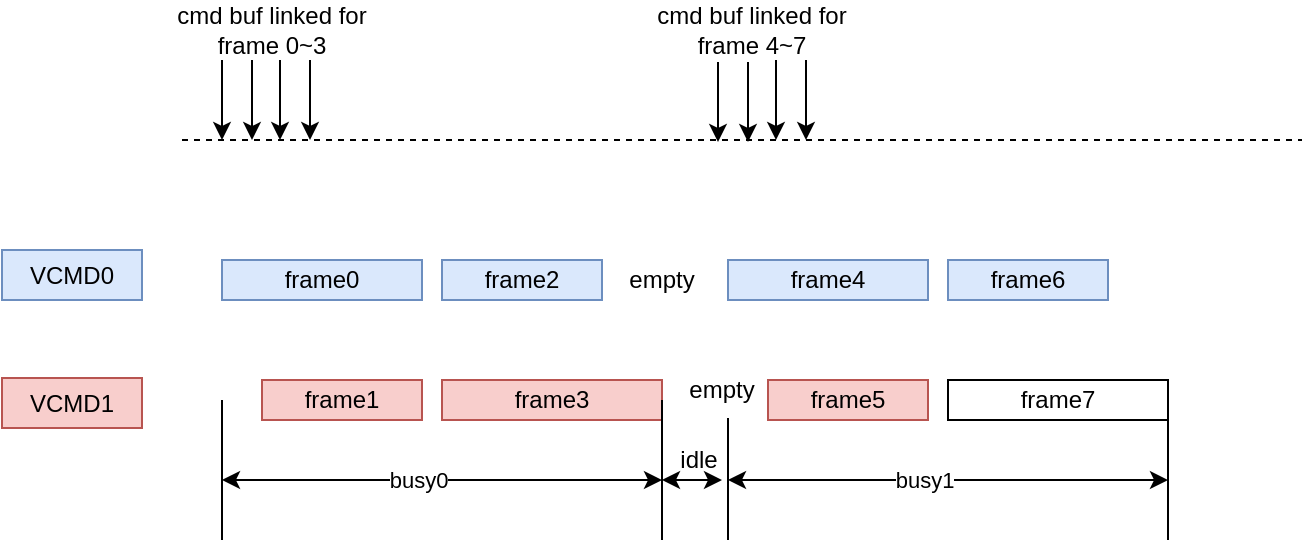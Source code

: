 <mxfile version="20.3.0" type="github">
  <diagram id="mdOLx7ikgPztlkzabKQX" name="第 1 页">
    <mxGraphModel dx="806" dy="490" grid="1" gridSize="10" guides="1" tooltips="1" connect="1" arrows="1" fold="1" page="1" pageScale="1" pageWidth="827" pageHeight="1169" math="0" shadow="0">
      <root>
        <mxCell id="0" />
        <mxCell id="1" parent="0" />
        <mxCell id="Bmt_oupGKQswNtr7G6H6-1" value="frame0" style="rounded=0;whiteSpace=wrap;html=1;fillColor=#dae8fc;strokeColor=#6c8ebf;" vertex="1" parent="1">
          <mxGeometry x="140" y="180" width="100" height="20" as="geometry" />
        </mxCell>
        <mxCell id="Bmt_oupGKQswNtr7G6H6-2" value="" style="endArrow=none;dashed=1;html=1;rounded=0;" edge="1" parent="1">
          <mxGeometry width="50" height="50" relative="1" as="geometry">
            <mxPoint x="120" y="120" as="sourcePoint" />
            <mxPoint x="680" y="120" as="targetPoint" />
          </mxGeometry>
        </mxCell>
        <mxCell id="Bmt_oupGKQswNtr7G6H6-4" value="frame2" style="rounded=0;whiteSpace=wrap;html=1;fillColor=#dae8fc;strokeColor=#6c8ebf;" vertex="1" parent="1">
          <mxGeometry x="250" y="180" width="80" height="20" as="geometry" />
        </mxCell>
        <mxCell id="Bmt_oupGKQswNtr7G6H6-5" value="frame1" style="rounded=0;whiteSpace=wrap;html=1;fillColor=#f8cecc;strokeColor=#b85450;" vertex="1" parent="1">
          <mxGeometry x="160" y="240" width="80" height="20" as="geometry" />
        </mxCell>
        <mxCell id="Bmt_oupGKQswNtr7G6H6-6" value="" style="endArrow=classic;html=1;rounded=0;" edge="1" parent="1">
          <mxGeometry width="50" height="50" relative="1" as="geometry">
            <mxPoint x="140" y="80" as="sourcePoint" />
            <mxPoint x="140" y="120" as="targetPoint" />
          </mxGeometry>
        </mxCell>
        <mxCell id="Bmt_oupGKQswNtr7G6H6-7" value="" style="endArrow=classic;html=1;rounded=0;" edge="1" parent="1">
          <mxGeometry width="50" height="50" relative="1" as="geometry">
            <mxPoint x="155" y="80" as="sourcePoint" />
            <mxPoint x="155" y="120" as="targetPoint" />
          </mxGeometry>
        </mxCell>
        <mxCell id="Bmt_oupGKQswNtr7G6H6-8" value="" style="endArrow=classic;html=1;rounded=0;" edge="1" parent="1">
          <mxGeometry width="50" height="50" relative="1" as="geometry">
            <mxPoint x="169" y="80" as="sourcePoint" />
            <mxPoint x="169" y="120" as="targetPoint" />
          </mxGeometry>
        </mxCell>
        <mxCell id="Bmt_oupGKQswNtr7G6H6-9" value="" style="endArrow=classic;html=1;rounded=0;" edge="1" parent="1">
          <mxGeometry width="50" height="50" relative="1" as="geometry">
            <mxPoint x="184" y="80" as="sourcePoint" />
            <mxPoint x="184" y="120" as="targetPoint" />
          </mxGeometry>
        </mxCell>
        <mxCell id="Bmt_oupGKQswNtr7G6H6-10" value="" style="endArrow=classic;html=1;rounded=0;" edge="1" parent="1">
          <mxGeometry width="50" height="50" relative="1" as="geometry">
            <mxPoint x="388" y="81" as="sourcePoint" />
            <mxPoint x="388" y="121" as="targetPoint" />
          </mxGeometry>
        </mxCell>
        <mxCell id="Bmt_oupGKQswNtr7G6H6-11" value="" style="endArrow=classic;html=1;rounded=0;" edge="1" parent="1">
          <mxGeometry width="50" height="50" relative="1" as="geometry">
            <mxPoint x="403" y="81" as="sourcePoint" />
            <mxPoint x="403" y="121" as="targetPoint" />
          </mxGeometry>
        </mxCell>
        <mxCell id="Bmt_oupGKQswNtr7G6H6-12" value="frame3" style="rounded=0;whiteSpace=wrap;html=1;fillColor=#f8cecc;strokeColor=#b85450;" vertex="1" parent="1">
          <mxGeometry x="250" y="240" width="110" height="20" as="geometry" />
        </mxCell>
        <mxCell id="Bmt_oupGKQswNtr7G6H6-13" value="" style="endArrow=classic;html=1;rounded=0;" edge="1" parent="1">
          <mxGeometry width="50" height="50" relative="1" as="geometry">
            <mxPoint x="417" y="80" as="sourcePoint" />
            <mxPoint x="417" y="120" as="targetPoint" />
          </mxGeometry>
        </mxCell>
        <mxCell id="Bmt_oupGKQswNtr7G6H6-14" value="" style="endArrow=classic;html=1;rounded=0;" edge="1" parent="1">
          <mxGeometry width="50" height="50" relative="1" as="geometry">
            <mxPoint x="432" y="80" as="sourcePoint" />
            <mxPoint x="432" y="120" as="targetPoint" />
          </mxGeometry>
        </mxCell>
        <mxCell id="Bmt_oupGKQswNtr7G6H6-15" value="frame4" style="rounded=0;whiteSpace=wrap;html=1;fillColor=#dae8fc;strokeColor=#6c8ebf;" vertex="1" parent="1">
          <mxGeometry x="393" y="180" width="100" height="20" as="geometry" />
        </mxCell>
        <mxCell id="Bmt_oupGKQswNtr7G6H6-16" value="frame6" style="rounded=0;whiteSpace=wrap;html=1;fillColor=#dae8fc;strokeColor=#6c8ebf;" vertex="1" parent="1">
          <mxGeometry x="503" y="180" width="80" height="20" as="geometry" />
        </mxCell>
        <mxCell id="Bmt_oupGKQswNtr7G6H6-17" value="frame5" style="rounded=0;whiteSpace=wrap;html=1;fillColor=#f8cecc;strokeColor=#b85450;" vertex="1" parent="1">
          <mxGeometry x="413" y="240" width="80" height="20" as="geometry" />
        </mxCell>
        <mxCell id="Bmt_oupGKQswNtr7G6H6-18" value="frame7" style="rounded=0;whiteSpace=wrap;html=1;" vertex="1" parent="1">
          <mxGeometry x="503" y="240" width="110" height="20" as="geometry" />
        </mxCell>
        <mxCell id="Bmt_oupGKQswNtr7G6H6-19" value="" style="endArrow=none;html=1;rounded=0;" edge="1" parent="1">
          <mxGeometry width="50" height="50" relative="1" as="geometry">
            <mxPoint x="140" y="320" as="sourcePoint" />
            <mxPoint x="140" y="250" as="targetPoint" />
          </mxGeometry>
        </mxCell>
        <mxCell id="Bmt_oupGKQswNtr7G6H6-20" value="" style="endArrow=none;html=1;rounded=0;" edge="1" parent="1">
          <mxGeometry width="50" height="50" relative="1" as="geometry">
            <mxPoint x="360" y="320" as="sourcePoint" />
            <mxPoint x="360" y="250" as="targetPoint" />
          </mxGeometry>
        </mxCell>
        <mxCell id="Bmt_oupGKQswNtr7G6H6-21" value="" style="endArrow=none;html=1;rounded=0;" edge="1" parent="1">
          <mxGeometry width="50" height="50" relative="1" as="geometry">
            <mxPoint x="393" y="320" as="sourcePoint" />
            <mxPoint x="393" y="259" as="targetPoint" />
          </mxGeometry>
        </mxCell>
        <mxCell id="Bmt_oupGKQswNtr7G6H6-22" value="" style="endArrow=none;html=1;rounded=0;" edge="1" parent="1">
          <mxGeometry width="50" height="50" relative="1" as="geometry">
            <mxPoint x="613" y="320" as="sourcePoint" />
            <mxPoint x="613" y="259" as="targetPoint" />
          </mxGeometry>
        </mxCell>
        <mxCell id="Bmt_oupGKQswNtr7G6H6-23" value="" style="endArrow=classic;startArrow=classic;html=1;rounded=0;" edge="1" parent="1">
          <mxGeometry width="50" height="50" relative="1" as="geometry">
            <mxPoint x="140" y="290" as="sourcePoint" />
            <mxPoint x="360" y="290" as="targetPoint" />
          </mxGeometry>
        </mxCell>
        <mxCell id="Bmt_oupGKQswNtr7G6H6-24" value="busy0" style="edgeLabel;html=1;align=center;verticalAlign=middle;resizable=0;points=[];" vertex="1" connectable="0" parent="Bmt_oupGKQswNtr7G6H6-23">
          <mxGeometry x="-0.109" relative="1" as="geometry">
            <mxPoint as="offset" />
          </mxGeometry>
        </mxCell>
        <mxCell id="Bmt_oupGKQswNtr7G6H6-25" value="" style="endArrow=classic;startArrow=classic;html=1;rounded=0;" edge="1" parent="1">
          <mxGeometry width="50" height="50" relative="1" as="geometry">
            <mxPoint x="393" y="290" as="sourcePoint" />
            <mxPoint x="613" y="290" as="targetPoint" />
          </mxGeometry>
        </mxCell>
        <mxCell id="Bmt_oupGKQswNtr7G6H6-26" value="busy1" style="edgeLabel;html=1;align=center;verticalAlign=middle;resizable=0;points=[];" vertex="1" connectable="0" parent="Bmt_oupGKQswNtr7G6H6-25">
          <mxGeometry x="-0.109" relative="1" as="geometry">
            <mxPoint as="offset" />
          </mxGeometry>
        </mxCell>
        <mxCell id="Bmt_oupGKQswNtr7G6H6-27" value="" style="endArrow=classic;startArrow=classic;html=1;rounded=0;" edge="1" parent="1">
          <mxGeometry width="50" height="50" relative="1" as="geometry">
            <mxPoint x="360" y="290" as="sourcePoint" />
            <mxPoint x="390" y="290" as="targetPoint" />
          </mxGeometry>
        </mxCell>
        <mxCell id="Bmt_oupGKQswNtr7G6H6-29" value="idle" style="text;html=1;strokeColor=none;fillColor=none;align=center;verticalAlign=middle;whiteSpace=wrap;rounded=0;" vertex="1" parent="1">
          <mxGeometry x="360" y="265" width="37" height="30" as="geometry" />
        </mxCell>
        <mxCell id="Bmt_oupGKQswNtr7G6H6-31" value="empty" style="text;html=1;strokeColor=none;fillColor=none;align=center;verticalAlign=middle;whiteSpace=wrap;rounded=0;" vertex="1" parent="1">
          <mxGeometry x="330" y="175" width="60" height="30" as="geometry" />
        </mxCell>
        <mxCell id="Bmt_oupGKQswNtr7G6H6-32" value="empty" style="text;html=1;strokeColor=none;fillColor=none;align=center;verticalAlign=middle;whiteSpace=wrap;rounded=0;" vertex="1" parent="1">
          <mxGeometry x="360" y="230" width="60" height="30" as="geometry" />
        </mxCell>
        <mxCell id="Bmt_oupGKQswNtr7G6H6-33" value="VCMD0" style="rounded=0;whiteSpace=wrap;html=1;fillColor=#dae8fc;strokeColor=#6c8ebf;" vertex="1" parent="1">
          <mxGeometry x="30" y="175" width="70" height="25" as="geometry" />
        </mxCell>
        <mxCell id="Bmt_oupGKQswNtr7G6H6-34" value="VCMD1" style="rounded=0;whiteSpace=wrap;html=1;fillColor=#f8cecc;strokeColor=#b85450;" vertex="1" parent="1">
          <mxGeometry x="30" y="239" width="70" height="25" as="geometry" />
        </mxCell>
        <mxCell id="Bmt_oupGKQswNtr7G6H6-35" value="cmd buf linked for frame 0~3" style="text;html=1;strokeColor=none;fillColor=none;align=center;verticalAlign=middle;whiteSpace=wrap;rounded=0;" vertex="1" parent="1">
          <mxGeometry x="110" y="50" width="110" height="30" as="geometry" />
        </mxCell>
        <mxCell id="Bmt_oupGKQswNtr7G6H6-36" value="cmd buf linked for frame 4~7" style="text;html=1;strokeColor=none;fillColor=none;align=center;verticalAlign=middle;whiteSpace=wrap;rounded=0;" vertex="1" parent="1">
          <mxGeometry x="350" y="50" width="110" height="30" as="geometry" />
        </mxCell>
      </root>
    </mxGraphModel>
  </diagram>
</mxfile>

